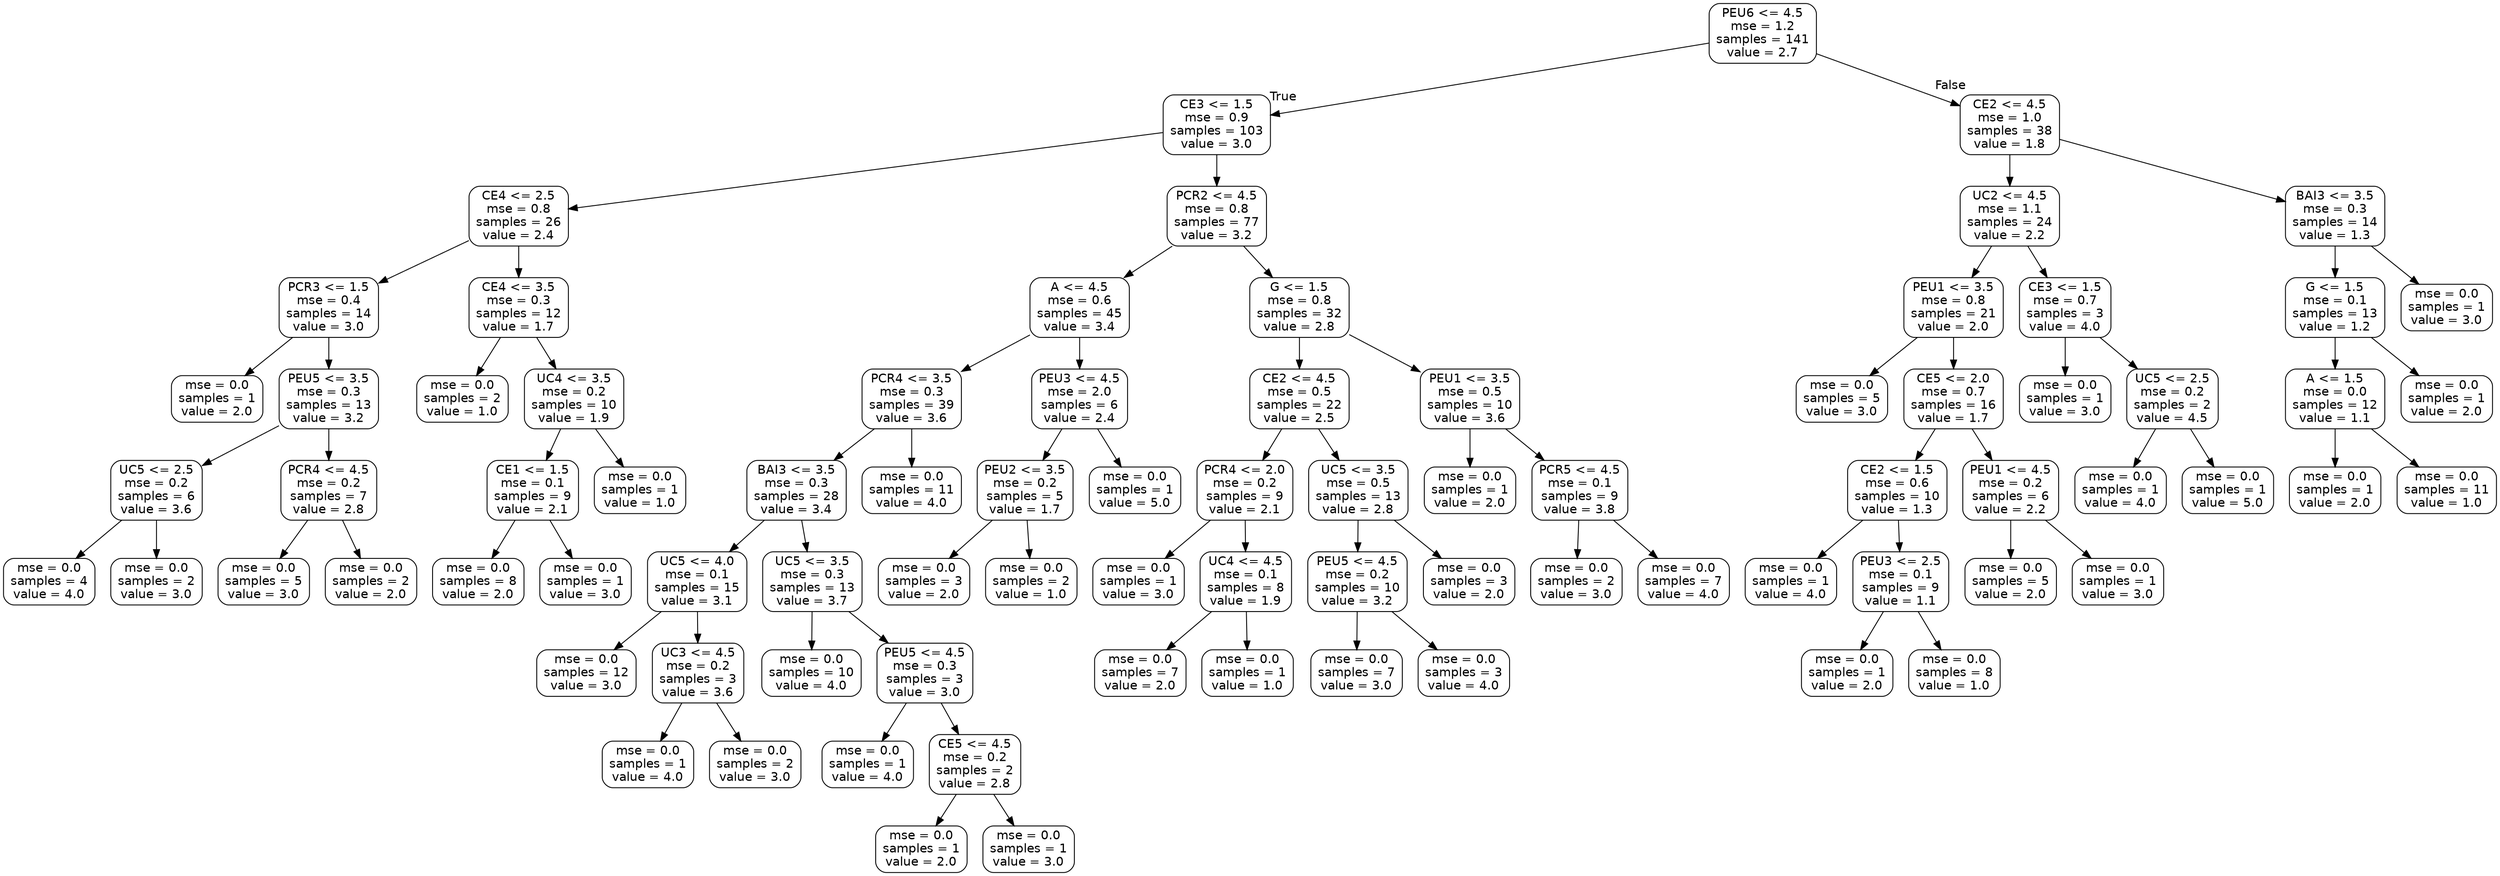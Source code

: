 digraph Tree {
node [shape=box, style="rounded", color="black", fontname=helvetica] ;
edge [fontname=helvetica] ;
0 [label="PEU6 <= 4.5\nmse = 1.2\nsamples = 141\nvalue = 2.7"] ;
1 [label="CE3 <= 1.5\nmse = 0.9\nsamples = 103\nvalue = 3.0"] ;
0 -> 1 [labeldistance=2.5, labelangle=45, headlabel="True"] ;
2 [label="CE4 <= 2.5\nmse = 0.8\nsamples = 26\nvalue = 2.4"] ;
1 -> 2 ;
3 [label="PCR3 <= 1.5\nmse = 0.4\nsamples = 14\nvalue = 3.0"] ;
2 -> 3 ;
4 [label="mse = 0.0\nsamples = 1\nvalue = 2.0"] ;
3 -> 4 ;
5 [label="PEU5 <= 3.5\nmse = 0.3\nsamples = 13\nvalue = 3.2"] ;
3 -> 5 ;
6 [label="UC5 <= 2.5\nmse = 0.2\nsamples = 6\nvalue = 3.6"] ;
5 -> 6 ;
7 [label="mse = 0.0\nsamples = 4\nvalue = 4.0"] ;
6 -> 7 ;
8 [label="mse = 0.0\nsamples = 2\nvalue = 3.0"] ;
6 -> 8 ;
9 [label="PCR4 <= 4.5\nmse = 0.2\nsamples = 7\nvalue = 2.8"] ;
5 -> 9 ;
10 [label="mse = 0.0\nsamples = 5\nvalue = 3.0"] ;
9 -> 10 ;
11 [label="mse = 0.0\nsamples = 2\nvalue = 2.0"] ;
9 -> 11 ;
12 [label="CE4 <= 3.5\nmse = 0.3\nsamples = 12\nvalue = 1.7"] ;
2 -> 12 ;
13 [label="mse = 0.0\nsamples = 2\nvalue = 1.0"] ;
12 -> 13 ;
14 [label="UC4 <= 3.5\nmse = 0.2\nsamples = 10\nvalue = 1.9"] ;
12 -> 14 ;
15 [label="CE1 <= 1.5\nmse = 0.1\nsamples = 9\nvalue = 2.1"] ;
14 -> 15 ;
16 [label="mse = 0.0\nsamples = 8\nvalue = 2.0"] ;
15 -> 16 ;
17 [label="mse = 0.0\nsamples = 1\nvalue = 3.0"] ;
15 -> 17 ;
18 [label="mse = 0.0\nsamples = 1\nvalue = 1.0"] ;
14 -> 18 ;
19 [label="PCR2 <= 4.5\nmse = 0.8\nsamples = 77\nvalue = 3.2"] ;
1 -> 19 ;
20 [label="A <= 4.5\nmse = 0.6\nsamples = 45\nvalue = 3.4"] ;
19 -> 20 ;
21 [label="PCR4 <= 3.5\nmse = 0.3\nsamples = 39\nvalue = 3.6"] ;
20 -> 21 ;
22 [label="BAI3 <= 3.5\nmse = 0.3\nsamples = 28\nvalue = 3.4"] ;
21 -> 22 ;
23 [label="UC5 <= 4.0\nmse = 0.1\nsamples = 15\nvalue = 3.1"] ;
22 -> 23 ;
24 [label="mse = 0.0\nsamples = 12\nvalue = 3.0"] ;
23 -> 24 ;
25 [label="UC3 <= 4.5\nmse = 0.2\nsamples = 3\nvalue = 3.6"] ;
23 -> 25 ;
26 [label="mse = 0.0\nsamples = 1\nvalue = 4.0"] ;
25 -> 26 ;
27 [label="mse = 0.0\nsamples = 2\nvalue = 3.0"] ;
25 -> 27 ;
28 [label="UC5 <= 3.5\nmse = 0.3\nsamples = 13\nvalue = 3.7"] ;
22 -> 28 ;
29 [label="mse = 0.0\nsamples = 10\nvalue = 4.0"] ;
28 -> 29 ;
30 [label="PEU5 <= 4.5\nmse = 0.3\nsamples = 3\nvalue = 3.0"] ;
28 -> 30 ;
31 [label="mse = 0.0\nsamples = 1\nvalue = 4.0"] ;
30 -> 31 ;
32 [label="CE5 <= 4.5\nmse = 0.2\nsamples = 2\nvalue = 2.8"] ;
30 -> 32 ;
33 [label="mse = 0.0\nsamples = 1\nvalue = 2.0"] ;
32 -> 33 ;
34 [label="mse = 0.0\nsamples = 1\nvalue = 3.0"] ;
32 -> 34 ;
35 [label="mse = 0.0\nsamples = 11\nvalue = 4.0"] ;
21 -> 35 ;
36 [label="PEU3 <= 4.5\nmse = 2.0\nsamples = 6\nvalue = 2.4"] ;
20 -> 36 ;
37 [label="PEU2 <= 3.5\nmse = 0.2\nsamples = 5\nvalue = 1.7"] ;
36 -> 37 ;
38 [label="mse = 0.0\nsamples = 3\nvalue = 2.0"] ;
37 -> 38 ;
39 [label="mse = 0.0\nsamples = 2\nvalue = 1.0"] ;
37 -> 39 ;
40 [label="mse = 0.0\nsamples = 1\nvalue = 5.0"] ;
36 -> 40 ;
41 [label="G <= 1.5\nmse = 0.8\nsamples = 32\nvalue = 2.8"] ;
19 -> 41 ;
42 [label="CE2 <= 4.5\nmse = 0.5\nsamples = 22\nvalue = 2.5"] ;
41 -> 42 ;
43 [label="PCR4 <= 2.0\nmse = 0.2\nsamples = 9\nvalue = 2.1"] ;
42 -> 43 ;
44 [label="mse = 0.0\nsamples = 1\nvalue = 3.0"] ;
43 -> 44 ;
45 [label="UC4 <= 4.5\nmse = 0.1\nsamples = 8\nvalue = 1.9"] ;
43 -> 45 ;
46 [label="mse = 0.0\nsamples = 7\nvalue = 2.0"] ;
45 -> 46 ;
47 [label="mse = 0.0\nsamples = 1\nvalue = 1.0"] ;
45 -> 47 ;
48 [label="UC5 <= 3.5\nmse = 0.5\nsamples = 13\nvalue = 2.8"] ;
42 -> 48 ;
49 [label="PEU5 <= 4.5\nmse = 0.2\nsamples = 10\nvalue = 3.2"] ;
48 -> 49 ;
50 [label="mse = 0.0\nsamples = 7\nvalue = 3.0"] ;
49 -> 50 ;
51 [label="mse = 0.0\nsamples = 3\nvalue = 4.0"] ;
49 -> 51 ;
52 [label="mse = 0.0\nsamples = 3\nvalue = 2.0"] ;
48 -> 52 ;
53 [label="PEU1 <= 3.5\nmse = 0.5\nsamples = 10\nvalue = 3.6"] ;
41 -> 53 ;
54 [label="mse = 0.0\nsamples = 1\nvalue = 2.0"] ;
53 -> 54 ;
55 [label="PCR5 <= 4.5\nmse = 0.1\nsamples = 9\nvalue = 3.8"] ;
53 -> 55 ;
56 [label="mse = 0.0\nsamples = 2\nvalue = 3.0"] ;
55 -> 56 ;
57 [label="mse = 0.0\nsamples = 7\nvalue = 4.0"] ;
55 -> 57 ;
58 [label="CE2 <= 4.5\nmse = 1.0\nsamples = 38\nvalue = 1.8"] ;
0 -> 58 [labeldistance=2.5, labelangle=-45, headlabel="False"] ;
59 [label="UC2 <= 4.5\nmse = 1.1\nsamples = 24\nvalue = 2.2"] ;
58 -> 59 ;
60 [label="PEU1 <= 3.5\nmse = 0.8\nsamples = 21\nvalue = 2.0"] ;
59 -> 60 ;
61 [label="mse = 0.0\nsamples = 5\nvalue = 3.0"] ;
60 -> 61 ;
62 [label="CE5 <= 2.0\nmse = 0.7\nsamples = 16\nvalue = 1.7"] ;
60 -> 62 ;
63 [label="CE2 <= 1.5\nmse = 0.6\nsamples = 10\nvalue = 1.3"] ;
62 -> 63 ;
64 [label="mse = 0.0\nsamples = 1\nvalue = 4.0"] ;
63 -> 64 ;
65 [label="PEU3 <= 2.5\nmse = 0.1\nsamples = 9\nvalue = 1.1"] ;
63 -> 65 ;
66 [label="mse = 0.0\nsamples = 1\nvalue = 2.0"] ;
65 -> 66 ;
67 [label="mse = 0.0\nsamples = 8\nvalue = 1.0"] ;
65 -> 67 ;
68 [label="PEU1 <= 4.5\nmse = 0.2\nsamples = 6\nvalue = 2.2"] ;
62 -> 68 ;
69 [label="mse = 0.0\nsamples = 5\nvalue = 2.0"] ;
68 -> 69 ;
70 [label="mse = 0.0\nsamples = 1\nvalue = 3.0"] ;
68 -> 70 ;
71 [label="CE3 <= 1.5\nmse = 0.7\nsamples = 3\nvalue = 4.0"] ;
59 -> 71 ;
72 [label="mse = 0.0\nsamples = 1\nvalue = 3.0"] ;
71 -> 72 ;
73 [label="UC5 <= 2.5\nmse = 0.2\nsamples = 2\nvalue = 4.5"] ;
71 -> 73 ;
74 [label="mse = 0.0\nsamples = 1\nvalue = 4.0"] ;
73 -> 74 ;
75 [label="mse = 0.0\nsamples = 1\nvalue = 5.0"] ;
73 -> 75 ;
76 [label="BAI3 <= 3.5\nmse = 0.3\nsamples = 14\nvalue = 1.3"] ;
58 -> 76 ;
77 [label="G <= 1.5\nmse = 0.1\nsamples = 13\nvalue = 1.2"] ;
76 -> 77 ;
78 [label="A <= 1.5\nmse = 0.0\nsamples = 12\nvalue = 1.1"] ;
77 -> 78 ;
79 [label="mse = 0.0\nsamples = 1\nvalue = 2.0"] ;
78 -> 79 ;
80 [label="mse = 0.0\nsamples = 11\nvalue = 1.0"] ;
78 -> 80 ;
81 [label="mse = 0.0\nsamples = 1\nvalue = 2.0"] ;
77 -> 81 ;
82 [label="mse = 0.0\nsamples = 1\nvalue = 3.0"] ;
76 -> 82 ;
}